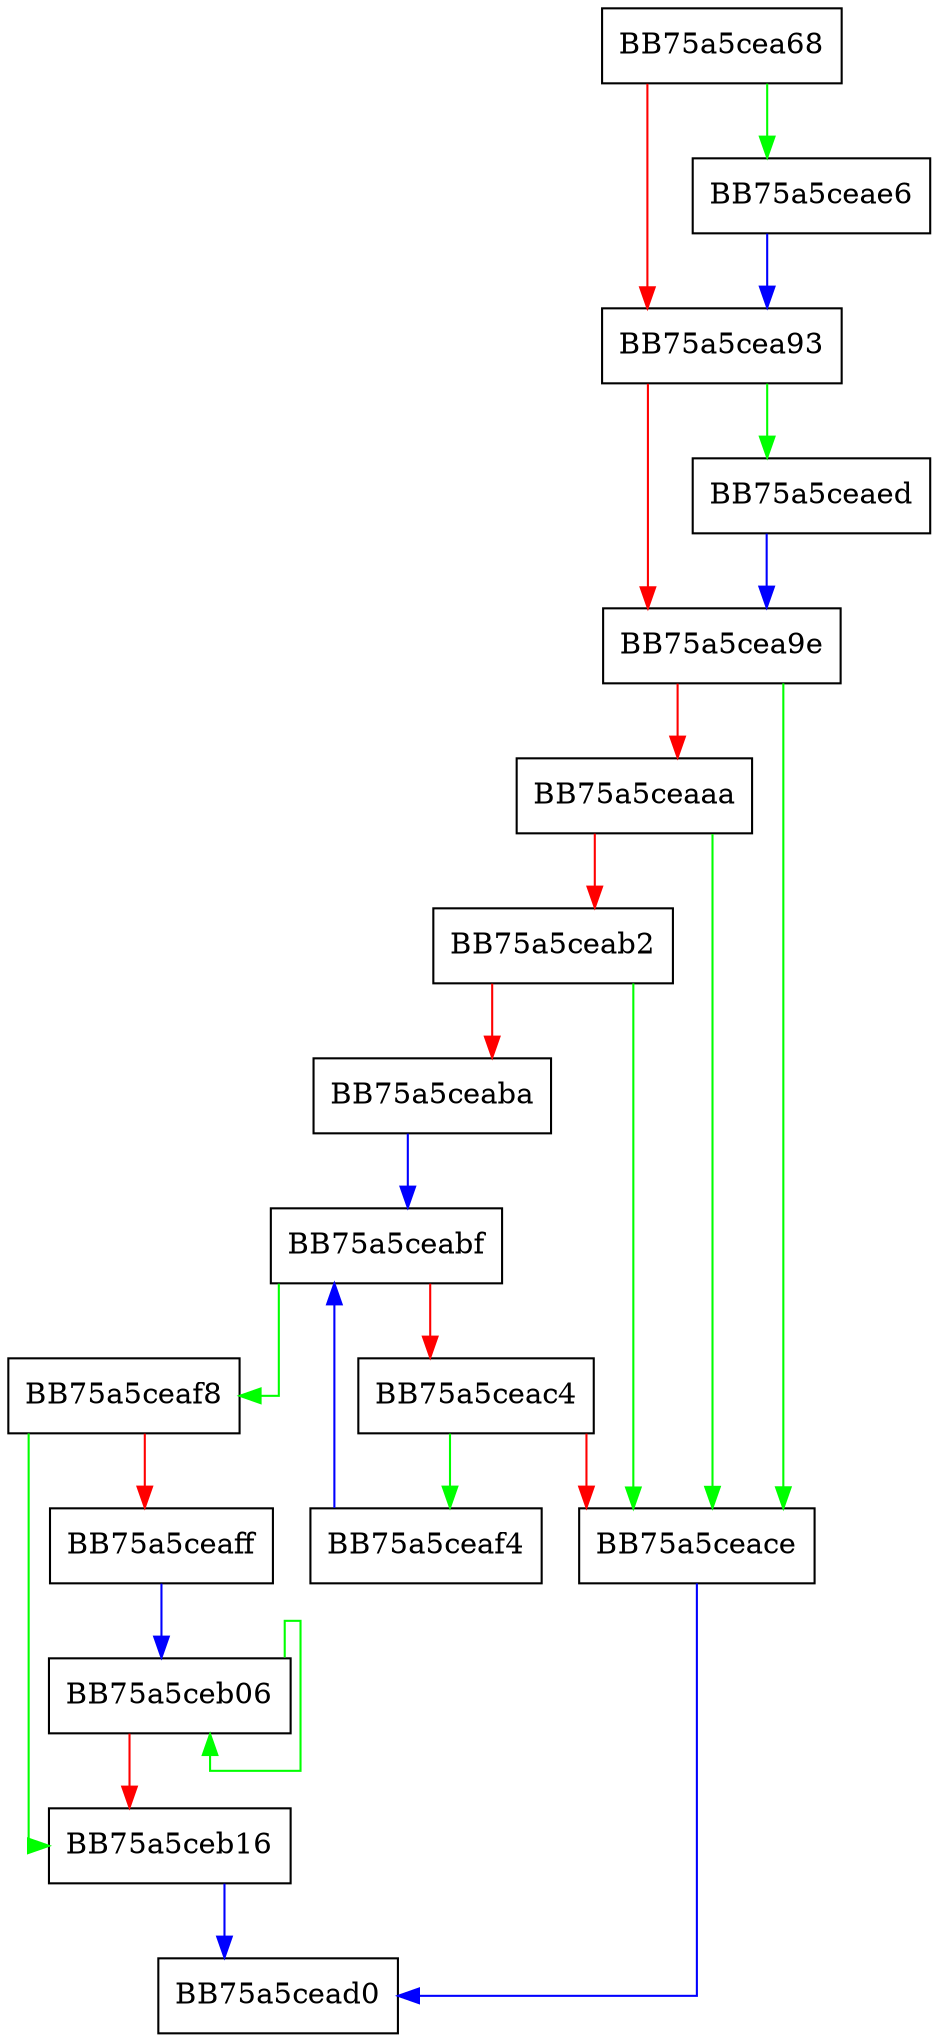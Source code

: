 digraph xray_probe_neg8 {
  node [shape="box"];
  graph [splines=ortho];
  BB75a5cea68 -> BB75a5ceae6 [color="green"];
  BB75a5cea68 -> BB75a5cea93 [color="red"];
  BB75a5cea93 -> BB75a5ceaed [color="green"];
  BB75a5cea93 -> BB75a5cea9e [color="red"];
  BB75a5cea9e -> BB75a5ceace [color="green"];
  BB75a5cea9e -> BB75a5ceaaa [color="red"];
  BB75a5ceaaa -> BB75a5ceace [color="green"];
  BB75a5ceaaa -> BB75a5ceab2 [color="red"];
  BB75a5ceab2 -> BB75a5ceace [color="green"];
  BB75a5ceab2 -> BB75a5ceaba [color="red"];
  BB75a5ceaba -> BB75a5ceabf [color="blue"];
  BB75a5ceabf -> BB75a5ceaf8 [color="green"];
  BB75a5ceabf -> BB75a5ceac4 [color="red"];
  BB75a5ceac4 -> BB75a5ceaf4 [color="green"];
  BB75a5ceac4 -> BB75a5ceace [color="red"];
  BB75a5ceace -> BB75a5cead0 [color="blue"];
  BB75a5ceae6 -> BB75a5cea93 [color="blue"];
  BB75a5ceaed -> BB75a5cea9e [color="blue"];
  BB75a5ceaf4 -> BB75a5ceabf [color="blue"];
  BB75a5ceaf8 -> BB75a5ceb16 [color="green"];
  BB75a5ceaf8 -> BB75a5ceaff [color="red"];
  BB75a5ceaff -> BB75a5ceb06 [color="blue"];
  BB75a5ceb06 -> BB75a5ceb06 [color="green"];
  BB75a5ceb06 -> BB75a5ceb16 [color="red"];
  BB75a5ceb16 -> BB75a5cead0 [color="blue"];
}